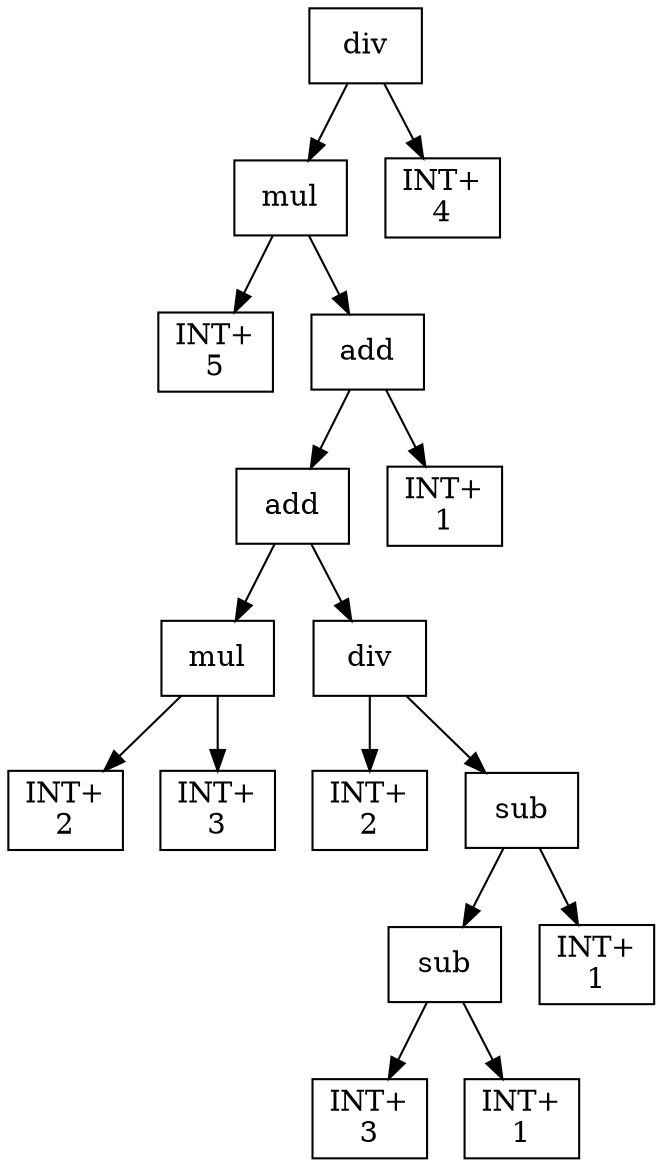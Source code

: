 digraph expr {
  node [shape=box];
  n1 [label="div"];
  n2 [label="mul"];
  n3 [label="INT+\n5"];
  n4 [label="add"];
  n5 [label="add"];
  n6 [label="mul"];
  n7 [label="INT+\n2"];
  n8 [label="INT+\n3"];
  n6 -> n7;
  n6 -> n8;
  n9 [label="div"];
  n10 [label="INT+\n2"];
  n11 [label="sub"];
  n12 [label="sub"];
  n13 [label="INT+\n3"];
  n14 [label="INT+\n1"];
  n12 -> n13;
  n12 -> n14;
  n15 [label="INT+\n1"];
  n11 -> n12;
  n11 -> n15;
  n9 -> n10;
  n9 -> n11;
  n5 -> n6;
  n5 -> n9;
  n16 [label="INT+\n1"];
  n4 -> n5;
  n4 -> n16;
  n2 -> n3;
  n2 -> n4;
  n17 [label="INT+\n4"];
  n1 -> n2;
  n1 -> n17;
}